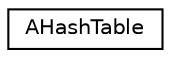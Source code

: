 digraph "Иерархия классов. Графический вид."
{
 // LATEX_PDF_SIZE
  edge [fontname="Helvetica",fontsize="10",labelfontname="Helvetica",labelfontsize="10"];
  node [fontname="Helvetica",fontsize="10",shape=record];
  rankdir="LR";
  Node0 [label="AHashTable",height=0.2,width=0.4,color="black", fillcolor="white", style="filled",URL="$structAHashTable.html",tooltip=" "];
}
